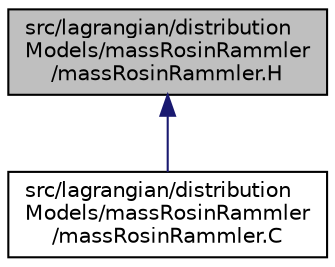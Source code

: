 digraph "src/lagrangian/distributionModels/massRosinRammler/massRosinRammler.H"
{
  bgcolor="transparent";
  edge [fontname="Helvetica",fontsize="10",labelfontname="Helvetica",labelfontsize="10"];
  node [fontname="Helvetica",fontsize="10",shape=record];
  Node1 [label="src/lagrangian/distribution\lModels/massRosinRammler\l/massRosinRammler.H",height=0.2,width=0.4,color="black", fillcolor="grey75", style="filled" fontcolor="black"];
  Node1 -> Node2 [dir="back",color="midnightblue",fontsize="10",style="solid",fontname="Helvetica"];
  Node2 [label="src/lagrangian/distribution\lModels/massRosinRammler\l/massRosinRammler.C",height=0.2,width=0.4,color="black",URL="$massRosinRammler_8C.html"];
}
